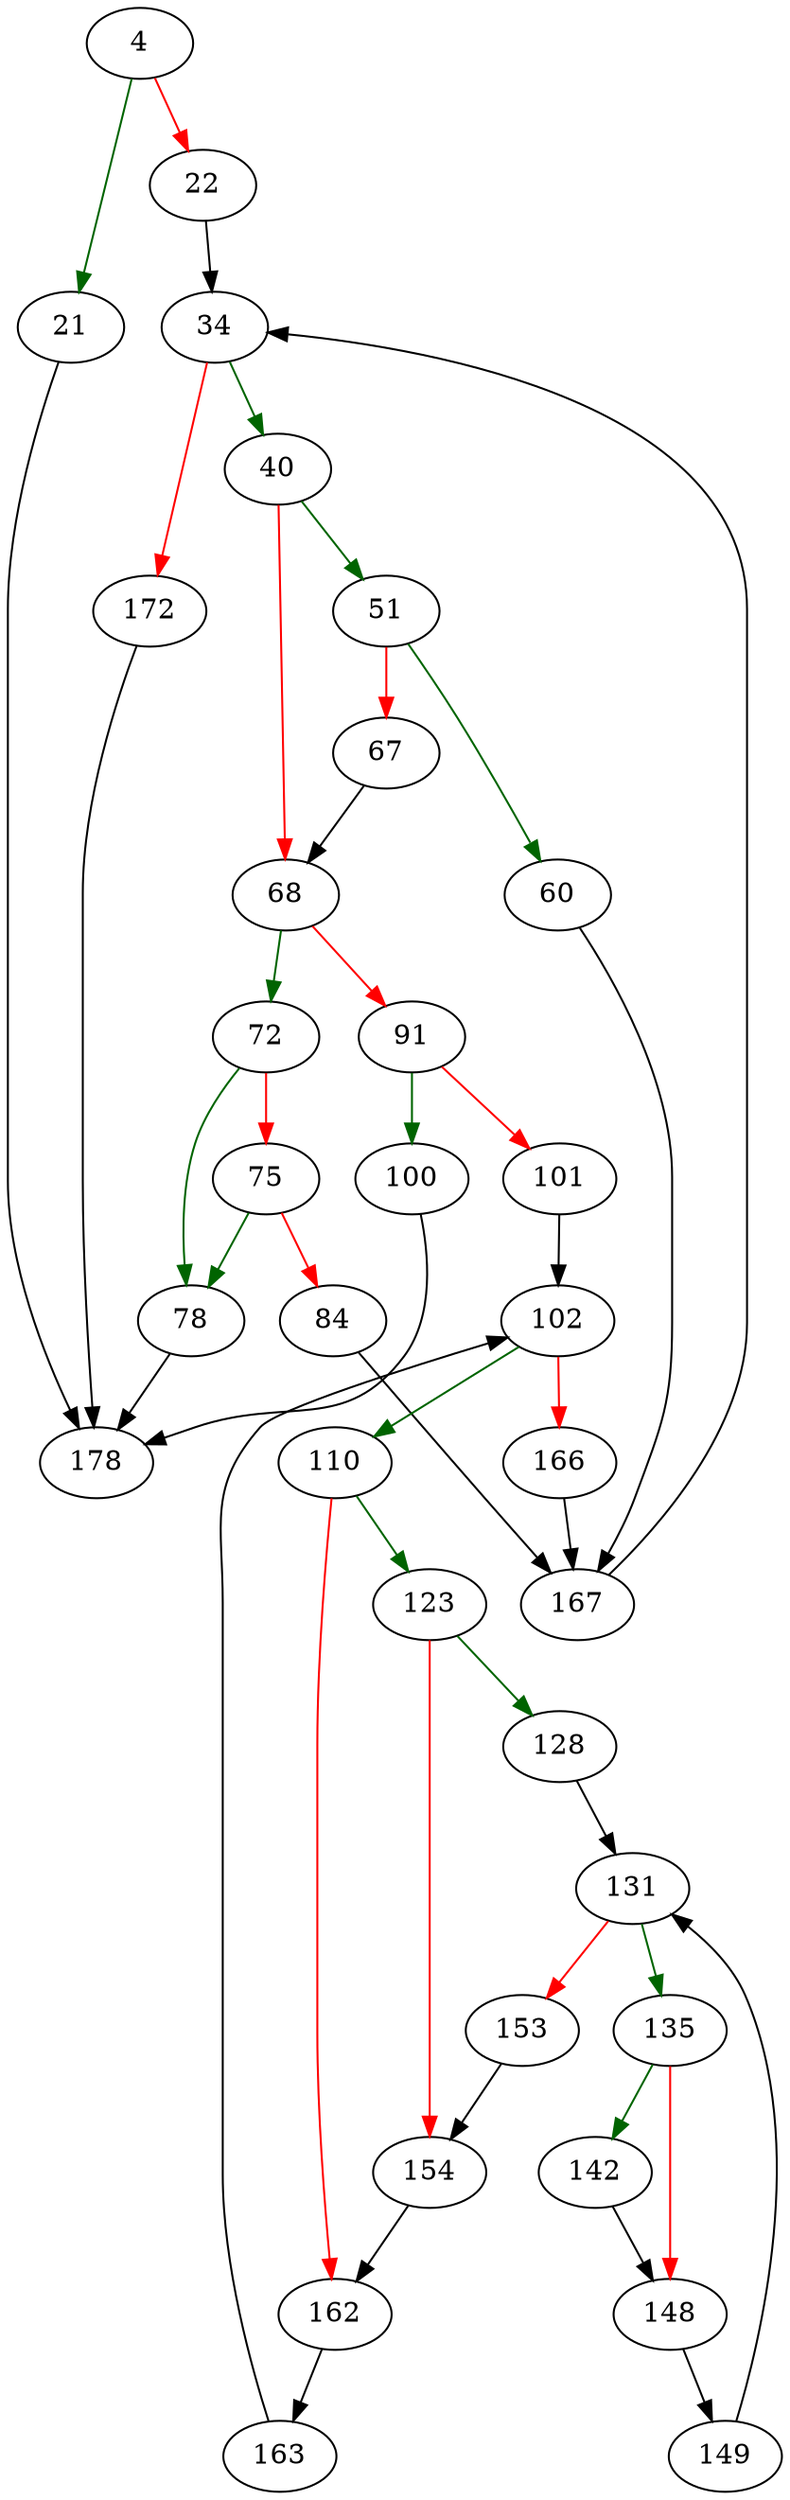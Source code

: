 strict digraph "resolveOrderGroupBy" {
	// Node definitions.
	4 [entry=true];
	21;
	22;
	178;
	34;
	40;
	172;
	51;
	68;
	60;
	67;
	167;
	72;
	91;
	78;
	75;
	84;
	100;
	101;
	102;
	110;
	166;
	123;
	162;
	128;
	154;
	131;
	135;
	153;
	142;
	148;
	149;
	163;

	// Edge definitions.
	4 -> 21 [
		color=darkgreen
		cond=true
	];
	4 -> 22 [
		color=red
		cond=false
	];
	21 -> 178;
	22 -> 34;
	34 -> 40 [
		color=darkgreen
		cond=true
	];
	34 -> 172 [
		color=red
		cond=false
	];
	40 -> 51 [
		color=darkgreen
		cond=true
	];
	40 -> 68 [
		color=red
		cond=false
	];
	172 -> 178;
	51 -> 60 [
		color=darkgreen
		cond=true
	];
	51 -> 67 [
		color=red
		cond=false
	];
	68 -> 72 [
		color=darkgreen
		cond=true
	];
	68 -> 91 [
		color=red
		cond=false
	];
	60 -> 167;
	67 -> 68;
	167 -> 34;
	72 -> 78 [
		color=darkgreen
		cond=true
	];
	72 -> 75 [
		color=red
		cond=false
	];
	91 -> 100 [
		color=darkgreen
		cond=true
	];
	91 -> 101 [
		color=red
		cond=false
	];
	78 -> 178;
	75 -> 78 [
		color=darkgreen
		cond=true
	];
	75 -> 84 [
		color=red
		cond=false
	];
	84 -> 167;
	100 -> 178;
	101 -> 102;
	102 -> 110 [
		color=darkgreen
		cond=true
	];
	102 -> 166 [
		color=red
		cond=false
	];
	110 -> 123 [
		color=darkgreen
		cond=true
	];
	110 -> 162 [
		color=red
		cond=false
	];
	166 -> 167;
	123 -> 128 [
		color=darkgreen
		cond=true
	];
	123 -> 154 [
		color=red
		cond=false
	];
	162 -> 163;
	128 -> 131;
	154 -> 162;
	131 -> 135 [
		color=darkgreen
		cond=true
	];
	131 -> 153 [
		color=red
		cond=false
	];
	135 -> 142 [
		color=darkgreen
		cond=true
	];
	135 -> 148 [
		color=red
		cond=false
	];
	153 -> 154;
	142 -> 148;
	148 -> 149;
	149 -> 131;
	163 -> 102;
}
